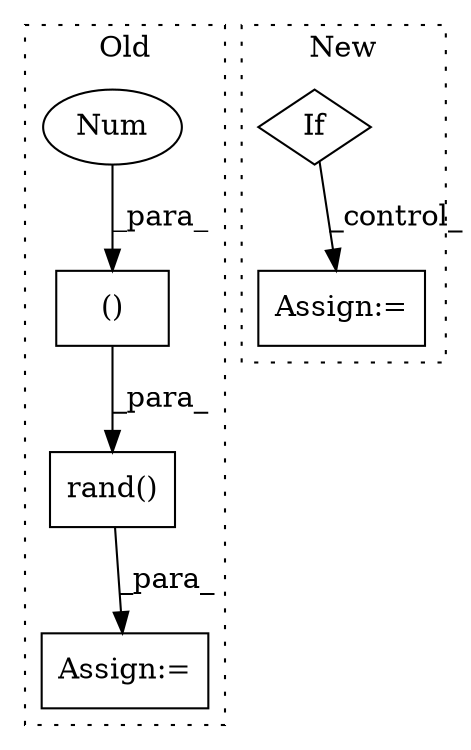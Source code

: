 digraph G {
subgraph cluster0 {
1 [label="rand()" a="75" s="9368,9392" l="11,1" shape="box"];
3 [label="Assign:=" a="68" s="9365" l="3" shape="box"];
5 [label="()" a="54" s="9381" l="10" shape="box"];
6 [label="Num" a="76" s="9380" l="1" shape="ellipse"];
label = "Old";
style="dotted";
}
subgraph cluster1 {
2 [label="If" a="96" s="9172" l="3" shape="diamond"];
4 [label="Assign:=" a="68" s="9598" l="3" shape="box"];
label = "New";
style="dotted";
}
1 -> 3 [label="_para_"];
2 -> 4 [label="_control_"];
5 -> 1 [label="_para_"];
6 -> 5 [label="_para_"];
}